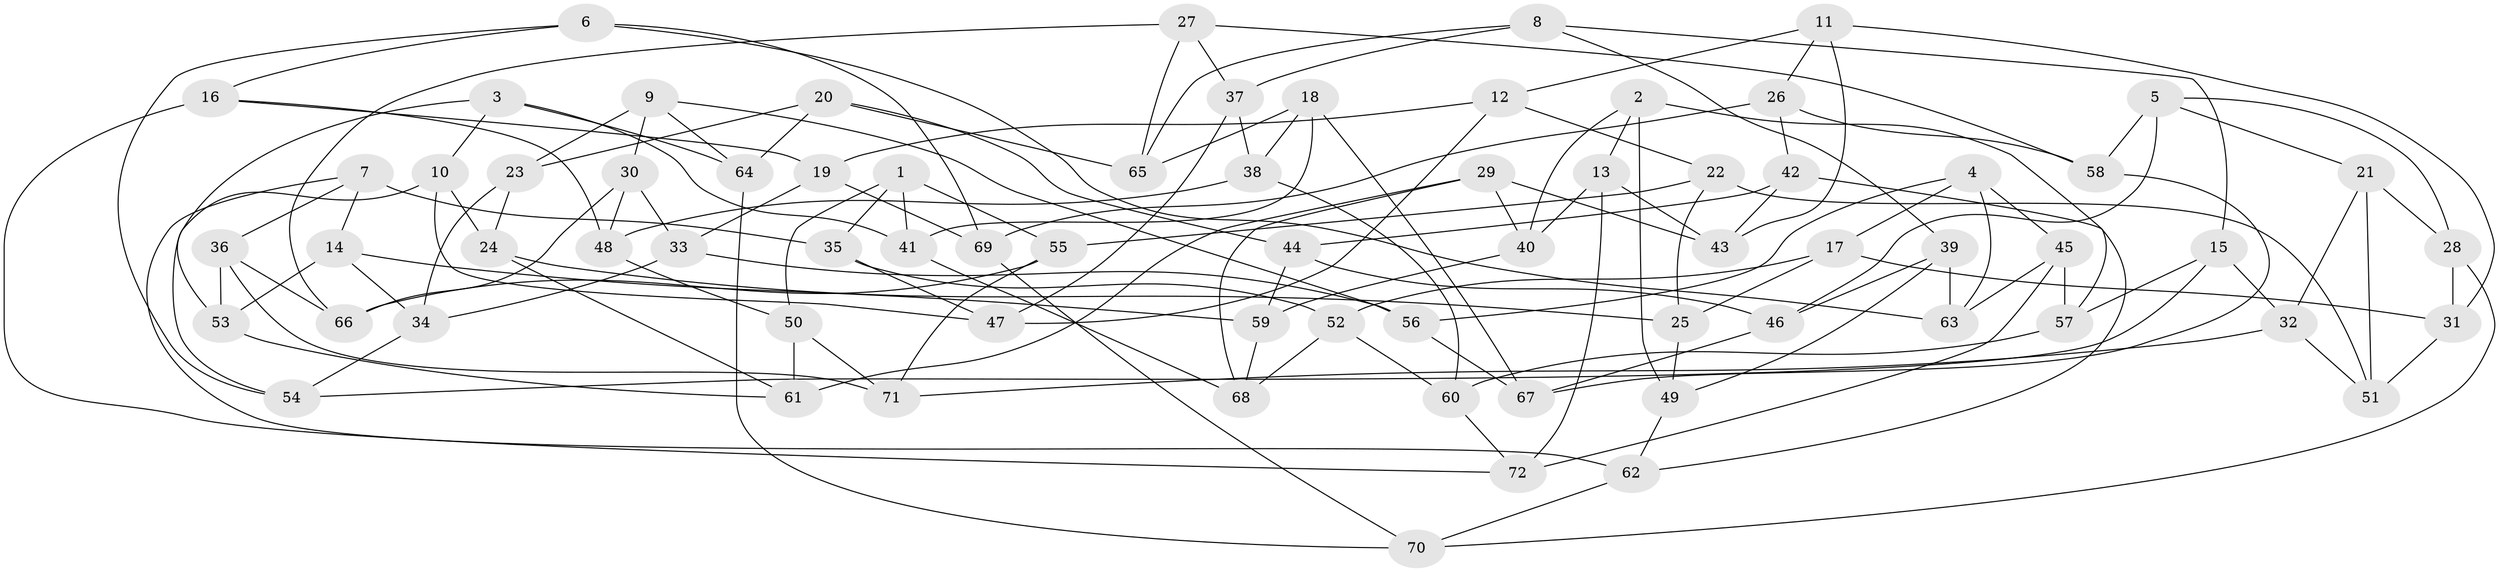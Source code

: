 // coarse degree distribution, {4: 0.19047619047619047, 8: 0.047619047619047616, 5: 0.14285714285714285, 9: 0.09523809523809523, 6: 0.23809523809523808, 13: 0.047619047619047616, 7: 0.047619047619047616, 10: 0.047619047619047616, 11: 0.047619047619047616, 3: 0.09523809523809523}
// Generated by graph-tools (version 1.1) at 2025/20/03/04/25 18:20:44]
// undirected, 72 vertices, 144 edges
graph export_dot {
graph [start="1"]
  node [color=gray90,style=filled];
  1;
  2;
  3;
  4;
  5;
  6;
  7;
  8;
  9;
  10;
  11;
  12;
  13;
  14;
  15;
  16;
  17;
  18;
  19;
  20;
  21;
  22;
  23;
  24;
  25;
  26;
  27;
  28;
  29;
  30;
  31;
  32;
  33;
  34;
  35;
  36;
  37;
  38;
  39;
  40;
  41;
  42;
  43;
  44;
  45;
  46;
  47;
  48;
  49;
  50;
  51;
  52;
  53;
  54;
  55;
  56;
  57;
  58;
  59;
  60;
  61;
  62;
  63;
  64;
  65;
  66;
  67;
  68;
  69;
  70;
  71;
  72;
  1 -- 55;
  1 -- 41;
  1 -- 35;
  1 -- 50;
  2 -- 57;
  2 -- 13;
  2 -- 40;
  2 -- 49;
  3 -- 10;
  3 -- 64;
  3 -- 41;
  3 -- 53;
  4 -- 17;
  4 -- 56;
  4 -- 63;
  4 -- 45;
  5 -- 21;
  5 -- 46;
  5 -- 28;
  5 -- 58;
  6 -- 16;
  6 -- 69;
  6 -- 54;
  6 -- 63;
  7 -- 62;
  7 -- 35;
  7 -- 14;
  7 -- 36;
  8 -- 15;
  8 -- 39;
  8 -- 37;
  8 -- 65;
  9 -- 64;
  9 -- 23;
  9 -- 56;
  9 -- 30;
  10 -- 47;
  10 -- 24;
  10 -- 54;
  11 -- 43;
  11 -- 31;
  11 -- 26;
  11 -- 12;
  12 -- 19;
  12 -- 47;
  12 -- 22;
  13 -- 40;
  13 -- 72;
  13 -- 43;
  14 -- 59;
  14 -- 53;
  14 -- 34;
  15 -- 57;
  15 -- 32;
  15 -- 54;
  16 -- 19;
  16 -- 48;
  16 -- 72;
  17 -- 52;
  17 -- 25;
  17 -- 31;
  18 -- 41;
  18 -- 67;
  18 -- 65;
  18 -- 38;
  19 -- 69;
  19 -- 33;
  20 -- 65;
  20 -- 44;
  20 -- 64;
  20 -- 23;
  21 -- 51;
  21 -- 28;
  21 -- 32;
  22 -- 25;
  22 -- 51;
  22 -- 55;
  23 -- 34;
  23 -- 24;
  24 -- 25;
  24 -- 61;
  25 -- 49;
  26 -- 69;
  26 -- 58;
  26 -- 42;
  27 -- 58;
  27 -- 66;
  27 -- 37;
  27 -- 65;
  28 -- 70;
  28 -- 31;
  29 -- 61;
  29 -- 68;
  29 -- 43;
  29 -- 40;
  30 -- 48;
  30 -- 33;
  30 -- 66;
  31 -- 51;
  32 -- 71;
  32 -- 51;
  33 -- 56;
  33 -- 34;
  34 -- 54;
  35 -- 47;
  35 -- 52;
  36 -- 53;
  36 -- 71;
  36 -- 66;
  37 -- 38;
  37 -- 47;
  38 -- 48;
  38 -- 60;
  39 -- 49;
  39 -- 46;
  39 -- 63;
  40 -- 59;
  41 -- 68;
  42 -- 43;
  42 -- 44;
  42 -- 62;
  44 -- 46;
  44 -- 59;
  45 -- 72;
  45 -- 63;
  45 -- 57;
  46 -- 67;
  48 -- 50;
  49 -- 62;
  50 -- 71;
  50 -- 61;
  52 -- 60;
  52 -- 68;
  53 -- 61;
  55 -- 71;
  55 -- 66;
  56 -- 67;
  57 -- 60;
  58 -- 67;
  59 -- 68;
  60 -- 72;
  62 -- 70;
  64 -- 70;
  69 -- 70;
}
